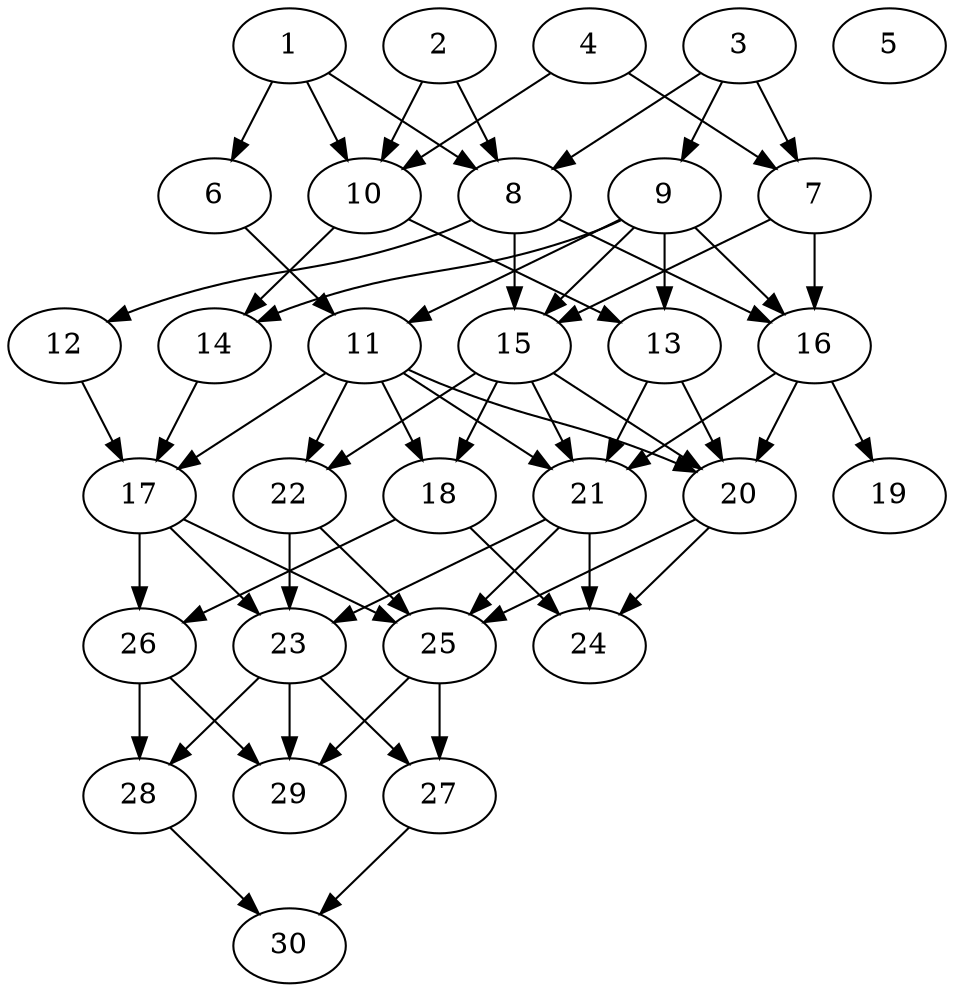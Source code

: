 // DAG automatically generated by daggen at Thu Oct  3 14:04:19 2019
// ./daggen --dot -n 30 --ccr 0.3 --fat 0.5 --regular 0.7 --density 0.7 --mindata 5242880 --maxdata 52428800 
digraph G {
  1 [size="91306667", alpha="0.18", expect_size="27392000"] 
  1 -> 6 [size ="27392000"]
  1 -> 8 [size ="27392000"]
  1 -> 10 [size ="27392000"]
  2 [size="126156800", alpha="0.01", expect_size="37847040"] 
  2 -> 8 [size ="37847040"]
  2 -> 10 [size ="37847040"]
  3 [size="18643627", alpha="0.07", expect_size="5593088"] 
  3 -> 7 [size ="5593088"]
  3 -> 8 [size ="5593088"]
  3 -> 9 [size ="5593088"]
  4 [size="88876373", alpha="0.01", expect_size="26662912"] 
  4 -> 7 [size ="26662912"]
  4 -> 10 [size ="26662912"]
  5 [size="141895680", alpha="0.07", expect_size="42568704"] 
  6 [size="151412053", alpha="0.01", expect_size="45423616"] 
  6 -> 11 [size ="45423616"]
  7 [size="38355627", alpha="0.05", expect_size="11506688"] 
  7 -> 15 [size ="11506688"]
  7 -> 16 [size ="11506688"]
  8 [size="34136747", alpha="0.18", expect_size="10241024"] 
  8 -> 12 [size ="10241024"]
  8 -> 15 [size ="10241024"]
  8 -> 16 [size ="10241024"]
  9 [size="163372373", alpha="0.17", expect_size="49011712"] 
  9 -> 11 [size ="49011712"]
  9 -> 13 [size ="49011712"]
  9 -> 14 [size ="49011712"]
  9 -> 15 [size ="49011712"]
  9 -> 16 [size ="49011712"]
  10 [size="152890027", alpha="0.19", expect_size="45867008"] 
  10 -> 13 [size ="45867008"]
  10 -> 14 [size ="45867008"]
  11 [size="57023147", alpha="0.08", expect_size="17106944"] 
  11 -> 17 [size ="17106944"]
  11 -> 18 [size ="17106944"]
  11 -> 20 [size ="17106944"]
  11 -> 21 [size ="17106944"]
  11 -> 22 [size ="17106944"]
  12 [size="44335787", alpha="0.11", expect_size="13300736"] 
  12 -> 17 [size ="13300736"]
  13 [size="54258347", alpha="0.16", expect_size="16277504"] 
  13 -> 20 [size ="16277504"]
  13 -> 21 [size ="16277504"]
  14 [size="111800320", alpha="0.11", expect_size="33540096"] 
  14 -> 17 [size ="33540096"]
  15 [size="119306240", alpha="0.07", expect_size="35791872"] 
  15 -> 18 [size ="35791872"]
  15 -> 20 [size ="35791872"]
  15 -> 21 [size ="35791872"]
  15 -> 22 [size ="35791872"]
  16 [size="173069653", alpha="0.04", expect_size="51920896"] 
  16 -> 19 [size ="51920896"]
  16 -> 20 [size ="51920896"]
  16 -> 21 [size ="51920896"]
  17 [size="21882880", alpha="0.07", expect_size="6564864"] 
  17 -> 23 [size ="6564864"]
  17 -> 25 [size ="6564864"]
  17 -> 26 [size ="6564864"]
  18 [size="62829227", alpha="0.11", expect_size="18848768"] 
  18 -> 24 [size ="18848768"]
  18 -> 26 [size ="18848768"]
  19 [size="45854720", alpha="0.10", expect_size="13756416"] 
  20 [size="22562133", alpha="0.19", expect_size="6768640"] 
  20 -> 24 [size ="6768640"]
  20 -> 25 [size ="6768640"]
  21 [size="170550613", alpha="0.18", expect_size="51165184"] 
  21 -> 23 [size ="51165184"]
  21 -> 24 [size ="51165184"]
  21 -> 25 [size ="51165184"]
  22 [size="78387200", alpha="0.10", expect_size="23516160"] 
  22 -> 23 [size ="23516160"]
  22 -> 25 [size ="23516160"]
  23 [size="168253440", alpha="0.03", expect_size="50476032"] 
  23 -> 27 [size ="50476032"]
  23 -> 28 [size ="50476032"]
  23 -> 29 [size ="50476032"]
  24 [size="139939840", alpha="0.04", expect_size="41981952"] 
  25 [size="68696747", alpha="0.02", expect_size="20609024"] 
  25 -> 27 [size ="20609024"]
  25 -> 29 [size ="20609024"]
  26 [size="120115200", alpha="0.16", expect_size="36034560"] 
  26 -> 28 [size ="36034560"]
  26 -> 29 [size ="36034560"]
  27 [size="154118827", alpha="0.13", expect_size="46235648"] 
  27 -> 30 [size ="46235648"]
  28 [size="51933867", alpha="0.12", expect_size="15580160"] 
  28 -> 30 [size ="15580160"]
  29 [size="134898347", alpha="0.10", expect_size="40469504"] 
  30 [size="56193707", alpha="0.05", expect_size="16858112"] 
}
